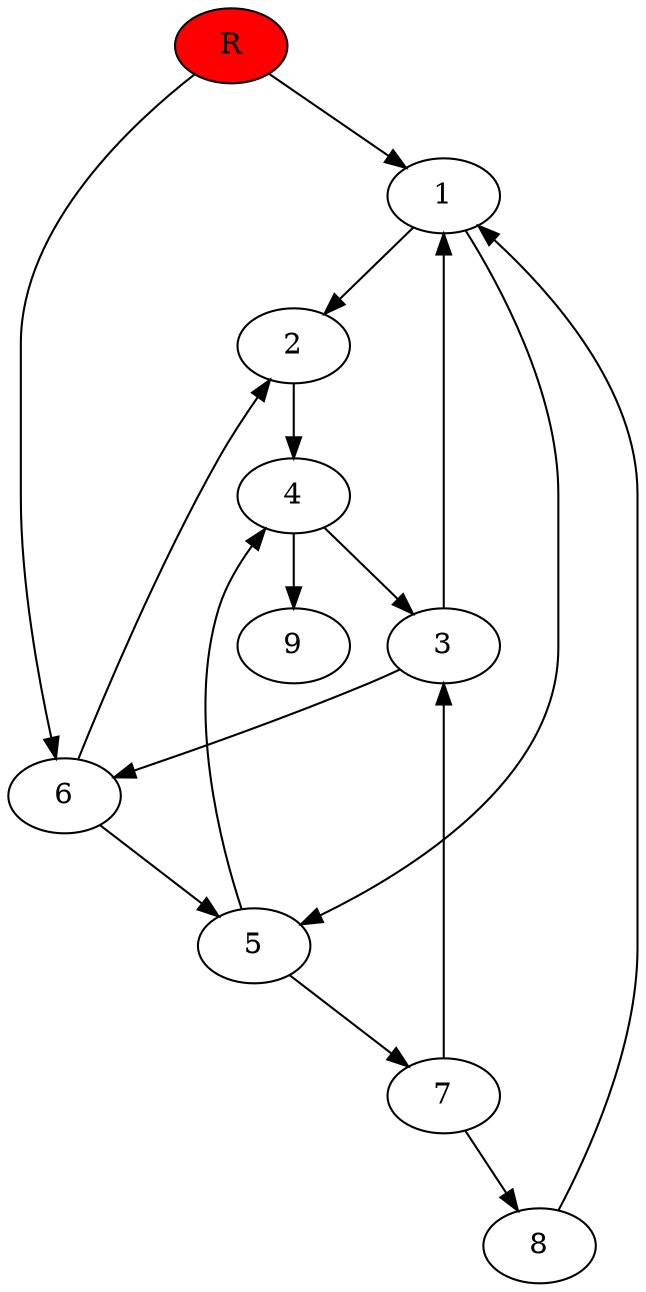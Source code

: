 digraph prb65032 {
	1
	2
	3
	4
	5
	6
	7
	8
	R [fillcolor="#ff0000" style=filled]
	1 -> 2
	1 -> 5
	2 -> 4
	3 -> 1
	3 -> 6
	4 -> 3
	4 -> 9
	5 -> 4
	5 -> 7
	6 -> 2
	6 -> 5
	7 -> 3
	7 -> 8
	8 -> 1
	R -> 1
	R -> 6
}
